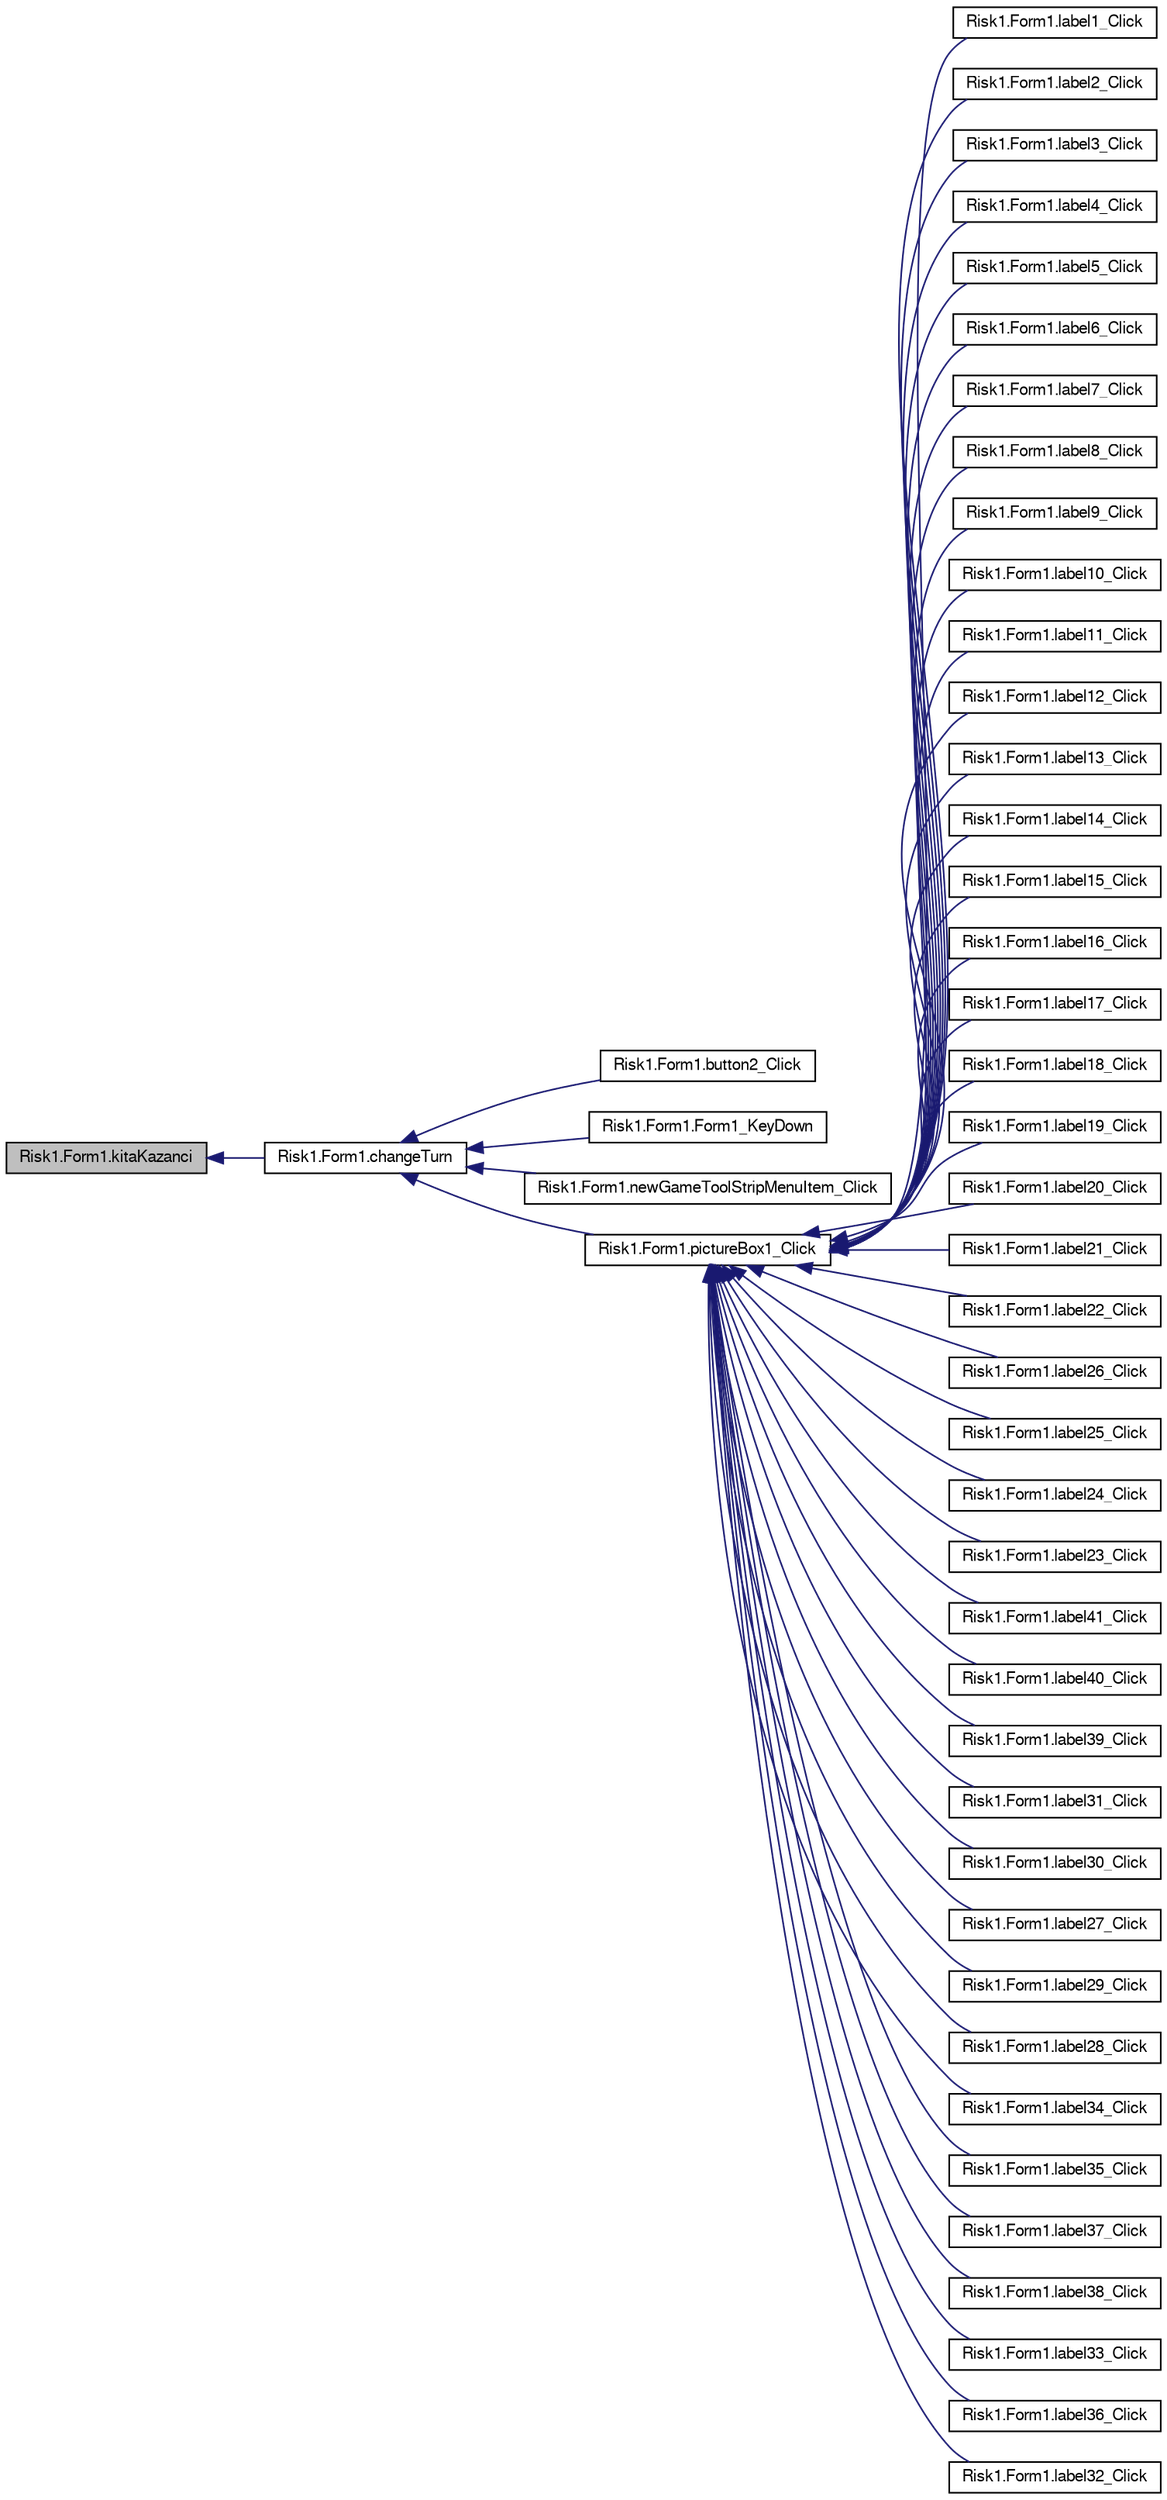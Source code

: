 digraph G
{
  bgcolor="transparent";
  edge [fontname="FreeSans",fontsize="10",labelfontname="FreeSans",labelfontsize="10"];
  node [fontname="FreeSans",fontsize="10",shape=record];
  rankdir="LR";
  Node1 [label="Risk1.Form1.kitaKazanci",height=0.2,width=0.4,color="black", fillcolor="grey75", style="filled" fontcolor="black"];
  Node1 -> Node2 [dir="back",color="midnightblue",fontsize="10",style="solid",fontname="FreeSans"];
  Node2 [label="Risk1.Form1.changeTurn",height=0.2,width=0.4,color="black",URL="$classRisk1_1_1Form1.html#a018eea4103c89dab9ab61df7f8dd2e78"];
  Node2 -> Node3 [dir="back",color="midnightblue",fontsize="10",style="solid",fontname="FreeSans"];
  Node3 [label="Risk1.Form1.button2_Click",height=0.2,width=0.4,color="black",URL="$classRisk1_1_1Form1.html#a8f60a4061bbe11ace5f91ddf817ae165"];
  Node2 -> Node4 [dir="back",color="midnightblue",fontsize="10",style="solid",fontname="FreeSans"];
  Node4 [label="Risk1.Form1.Form1_KeyDown",height=0.2,width=0.4,color="black",URL="$classRisk1_1_1Form1.html#a0006073e9cd2c614444af8341e746251"];
  Node2 -> Node5 [dir="back",color="midnightblue",fontsize="10",style="solid",fontname="FreeSans"];
  Node5 [label="Risk1.Form1.newGameToolStripMenuItem_Click",height=0.2,width=0.4,color="black",URL="$classRisk1_1_1Form1.html#a33b0a37450d54eaf9cffa464044b6898"];
  Node2 -> Node6 [dir="back",color="midnightblue",fontsize="10",style="solid",fontname="FreeSans"];
  Node6 [label="Risk1.Form1.pictureBox1_Click",height=0.2,width=0.4,color="black",URL="$classRisk1_1_1Form1.html#aefee05c8e80333207f348827ebd415df"];
  Node6 -> Node7 [dir="back",color="midnightblue",fontsize="10",style="solid",fontname="FreeSans"];
  Node7 [label="Risk1.Form1.label1_Click",height=0.2,width=0.4,color="black",URL="$classRisk1_1_1Form1.html#ae73f7ccd82b88f7c3fdf50ddcf5688da"];
  Node6 -> Node8 [dir="back",color="midnightblue",fontsize="10",style="solid",fontname="FreeSans"];
  Node8 [label="Risk1.Form1.label2_Click",height=0.2,width=0.4,color="black",URL="$classRisk1_1_1Form1.html#ae82c1467328a1716c54815c1fb7d3939"];
  Node6 -> Node9 [dir="back",color="midnightblue",fontsize="10",style="solid",fontname="FreeSans"];
  Node9 [label="Risk1.Form1.label3_Click",height=0.2,width=0.4,color="black",URL="$classRisk1_1_1Form1.html#a20f3bcc7d2e272cf622df760ac2a9059"];
  Node6 -> Node10 [dir="back",color="midnightblue",fontsize="10",style="solid",fontname="FreeSans"];
  Node10 [label="Risk1.Form1.label4_Click",height=0.2,width=0.4,color="black",URL="$classRisk1_1_1Form1.html#ac3693dd82f27dce05709038c5339e78d"];
  Node6 -> Node11 [dir="back",color="midnightblue",fontsize="10",style="solid",fontname="FreeSans"];
  Node11 [label="Risk1.Form1.label5_Click",height=0.2,width=0.4,color="black",URL="$classRisk1_1_1Form1.html#a55b50088d0677c4b02fccc8e9d9b4bb0"];
  Node6 -> Node12 [dir="back",color="midnightblue",fontsize="10",style="solid",fontname="FreeSans"];
  Node12 [label="Risk1.Form1.label6_Click",height=0.2,width=0.4,color="black",URL="$classRisk1_1_1Form1.html#ad84a1a4be41f3a09c1028f0c8b20f9a5"];
  Node6 -> Node13 [dir="back",color="midnightblue",fontsize="10",style="solid",fontname="FreeSans"];
  Node13 [label="Risk1.Form1.label7_Click",height=0.2,width=0.4,color="black",URL="$classRisk1_1_1Form1.html#a49e079f4550e0c62b93c1165143dffe1"];
  Node6 -> Node14 [dir="back",color="midnightblue",fontsize="10",style="solid",fontname="FreeSans"];
  Node14 [label="Risk1.Form1.label8_Click",height=0.2,width=0.4,color="black",URL="$classRisk1_1_1Form1.html#a0807927097c01b8c41b3f3d10669a2cb"];
  Node6 -> Node15 [dir="back",color="midnightblue",fontsize="10",style="solid",fontname="FreeSans"];
  Node15 [label="Risk1.Form1.label9_Click",height=0.2,width=0.4,color="black",URL="$classRisk1_1_1Form1.html#aea07a9f4baca761d43c0d398cfdf40ba"];
  Node6 -> Node16 [dir="back",color="midnightblue",fontsize="10",style="solid",fontname="FreeSans"];
  Node16 [label="Risk1.Form1.label10_Click",height=0.2,width=0.4,color="black",URL="$classRisk1_1_1Form1.html#af62edd64b39c82d60e5e7934f509f4c0"];
  Node6 -> Node17 [dir="back",color="midnightblue",fontsize="10",style="solid",fontname="FreeSans"];
  Node17 [label="Risk1.Form1.label11_Click",height=0.2,width=0.4,color="black",URL="$classRisk1_1_1Form1.html#a3c51e0a20e26cb0118417934cfa56630"];
  Node6 -> Node18 [dir="back",color="midnightblue",fontsize="10",style="solid",fontname="FreeSans"];
  Node18 [label="Risk1.Form1.label12_Click",height=0.2,width=0.4,color="black",URL="$classRisk1_1_1Form1.html#ab8cdaa16812fb918505bbe2a02a652cd"];
  Node6 -> Node19 [dir="back",color="midnightblue",fontsize="10",style="solid",fontname="FreeSans"];
  Node19 [label="Risk1.Form1.label13_Click",height=0.2,width=0.4,color="black",URL="$classRisk1_1_1Form1.html#acad072588e96dcf515f80b5e9f774ac8"];
  Node6 -> Node20 [dir="back",color="midnightblue",fontsize="10",style="solid",fontname="FreeSans"];
  Node20 [label="Risk1.Form1.label14_Click",height=0.2,width=0.4,color="black",URL="$classRisk1_1_1Form1.html#a14fb1beb811e4742bba0678515f61654"];
  Node6 -> Node21 [dir="back",color="midnightblue",fontsize="10",style="solid",fontname="FreeSans"];
  Node21 [label="Risk1.Form1.label15_Click",height=0.2,width=0.4,color="black",URL="$classRisk1_1_1Form1.html#a8e59ec75e47220af2d4aeca5aa347b57"];
  Node6 -> Node22 [dir="back",color="midnightblue",fontsize="10",style="solid",fontname="FreeSans"];
  Node22 [label="Risk1.Form1.label16_Click",height=0.2,width=0.4,color="black",URL="$classRisk1_1_1Form1.html#a66ca6fc642eec49917dd1ab3672a3714"];
  Node6 -> Node23 [dir="back",color="midnightblue",fontsize="10",style="solid",fontname="FreeSans"];
  Node23 [label="Risk1.Form1.label17_Click",height=0.2,width=0.4,color="black",URL="$classRisk1_1_1Form1.html#a25429bb10992d4457d5f4ad2e60083d0"];
  Node6 -> Node24 [dir="back",color="midnightblue",fontsize="10",style="solid",fontname="FreeSans"];
  Node24 [label="Risk1.Form1.label18_Click",height=0.2,width=0.4,color="black",URL="$classRisk1_1_1Form1.html#a08b02c827fd1f992778ff1d11426d757"];
  Node6 -> Node25 [dir="back",color="midnightblue",fontsize="10",style="solid",fontname="FreeSans"];
  Node25 [label="Risk1.Form1.label19_Click",height=0.2,width=0.4,color="black",URL="$classRisk1_1_1Form1.html#a26f04a861dd60ef610793e25af49af53"];
  Node6 -> Node26 [dir="back",color="midnightblue",fontsize="10",style="solid",fontname="FreeSans"];
  Node26 [label="Risk1.Form1.label20_Click",height=0.2,width=0.4,color="black",URL="$classRisk1_1_1Form1.html#a22ace169bfaa5b48fe38c7fb757cecc3"];
  Node6 -> Node27 [dir="back",color="midnightblue",fontsize="10",style="solid",fontname="FreeSans"];
  Node27 [label="Risk1.Form1.label21_Click",height=0.2,width=0.4,color="black",URL="$classRisk1_1_1Form1.html#a945f0a2422b22f3f028a9d83d17223cb"];
  Node6 -> Node28 [dir="back",color="midnightblue",fontsize="10",style="solid",fontname="FreeSans"];
  Node28 [label="Risk1.Form1.label22_Click",height=0.2,width=0.4,color="black",URL="$classRisk1_1_1Form1.html#a587cdfc4bec32537f5e25525292a825c"];
  Node6 -> Node29 [dir="back",color="midnightblue",fontsize="10",style="solid",fontname="FreeSans"];
  Node29 [label="Risk1.Form1.label26_Click",height=0.2,width=0.4,color="black",URL="$classRisk1_1_1Form1.html#a0e6324cca432d223d7ee19779f7022a2"];
  Node6 -> Node30 [dir="back",color="midnightblue",fontsize="10",style="solid",fontname="FreeSans"];
  Node30 [label="Risk1.Form1.label25_Click",height=0.2,width=0.4,color="black",URL="$classRisk1_1_1Form1.html#a84032b1821f3bc6598dba28c4ddb6025"];
  Node6 -> Node31 [dir="back",color="midnightblue",fontsize="10",style="solid",fontname="FreeSans"];
  Node31 [label="Risk1.Form1.label24_Click",height=0.2,width=0.4,color="black",URL="$classRisk1_1_1Form1.html#a4ee7655dbf6f1799a827ef94188fe09a"];
  Node6 -> Node32 [dir="back",color="midnightblue",fontsize="10",style="solid",fontname="FreeSans"];
  Node32 [label="Risk1.Form1.label23_Click",height=0.2,width=0.4,color="black",URL="$classRisk1_1_1Form1.html#a9b8a896a37c4dfcb662ff5901256f0d8"];
  Node6 -> Node33 [dir="back",color="midnightblue",fontsize="10",style="solid",fontname="FreeSans"];
  Node33 [label="Risk1.Form1.label41_Click",height=0.2,width=0.4,color="black",URL="$classRisk1_1_1Form1.html#a8e7be8f7cb2235d501513fd1a7ad2fd9"];
  Node6 -> Node34 [dir="back",color="midnightblue",fontsize="10",style="solid",fontname="FreeSans"];
  Node34 [label="Risk1.Form1.label40_Click",height=0.2,width=0.4,color="black",URL="$classRisk1_1_1Form1.html#a7ca841db205af54914c9068d91df89a4"];
  Node6 -> Node35 [dir="back",color="midnightblue",fontsize="10",style="solid",fontname="FreeSans"];
  Node35 [label="Risk1.Form1.label39_Click",height=0.2,width=0.4,color="black",URL="$classRisk1_1_1Form1.html#ad1a3d1afca4a7dbb301c83400cb609ad"];
  Node6 -> Node36 [dir="back",color="midnightblue",fontsize="10",style="solid",fontname="FreeSans"];
  Node36 [label="Risk1.Form1.label31_Click",height=0.2,width=0.4,color="black",URL="$classRisk1_1_1Form1.html#a1b6d0068123a171108f437117a9462a1"];
  Node6 -> Node37 [dir="back",color="midnightblue",fontsize="10",style="solid",fontname="FreeSans"];
  Node37 [label="Risk1.Form1.label30_Click",height=0.2,width=0.4,color="black",URL="$classRisk1_1_1Form1.html#aef8c55820e59f8166c12cc4c3da764a4"];
  Node6 -> Node38 [dir="back",color="midnightblue",fontsize="10",style="solid",fontname="FreeSans"];
  Node38 [label="Risk1.Form1.label27_Click",height=0.2,width=0.4,color="black",URL="$classRisk1_1_1Form1.html#ae33a3f0f210a3f1a1ff2f7fd9489120f"];
  Node6 -> Node39 [dir="back",color="midnightblue",fontsize="10",style="solid",fontname="FreeSans"];
  Node39 [label="Risk1.Form1.label29_Click",height=0.2,width=0.4,color="black",URL="$classRisk1_1_1Form1.html#aab3814365d52f98f4c5d2450e8a27f46"];
  Node6 -> Node40 [dir="back",color="midnightblue",fontsize="10",style="solid",fontname="FreeSans"];
  Node40 [label="Risk1.Form1.label28_Click",height=0.2,width=0.4,color="black",URL="$classRisk1_1_1Form1.html#a2a31962ac6a4966466dc42c36d8430ec"];
  Node6 -> Node41 [dir="back",color="midnightblue",fontsize="10",style="solid",fontname="FreeSans"];
  Node41 [label="Risk1.Form1.label34_Click",height=0.2,width=0.4,color="black",URL="$classRisk1_1_1Form1.html#ac29b2651b3c8be1d0b995605734d968a"];
  Node6 -> Node42 [dir="back",color="midnightblue",fontsize="10",style="solid",fontname="FreeSans"];
  Node42 [label="Risk1.Form1.label35_Click",height=0.2,width=0.4,color="black",URL="$classRisk1_1_1Form1.html#a39871c9f66ad6148a154e2497413554a"];
  Node6 -> Node43 [dir="back",color="midnightblue",fontsize="10",style="solid",fontname="FreeSans"];
  Node43 [label="Risk1.Form1.label37_Click",height=0.2,width=0.4,color="black",URL="$classRisk1_1_1Form1.html#ae3ee521fae5841a59d4aaacabd9f3ad9"];
  Node6 -> Node44 [dir="back",color="midnightblue",fontsize="10",style="solid",fontname="FreeSans"];
  Node44 [label="Risk1.Form1.label38_Click",height=0.2,width=0.4,color="black",URL="$classRisk1_1_1Form1.html#a70f8dbfe95c84e01bf192768f3754db8"];
  Node6 -> Node45 [dir="back",color="midnightblue",fontsize="10",style="solid",fontname="FreeSans"];
  Node45 [label="Risk1.Form1.label33_Click",height=0.2,width=0.4,color="black",URL="$classRisk1_1_1Form1.html#a540eceb6c480fa23fc62be728beab581"];
  Node6 -> Node46 [dir="back",color="midnightblue",fontsize="10",style="solid",fontname="FreeSans"];
  Node46 [label="Risk1.Form1.label36_Click",height=0.2,width=0.4,color="black",URL="$classRisk1_1_1Form1.html#af32effd41501b70fe4706d8c6fd90499"];
  Node6 -> Node47 [dir="back",color="midnightblue",fontsize="10",style="solid",fontname="FreeSans"];
  Node47 [label="Risk1.Form1.label32_Click",height=0.2,width=0.4,color="black",URL="$classRisk1_1_1Form1.html#ad657792a028bfacc185f42ef0c5369d6"];
}
